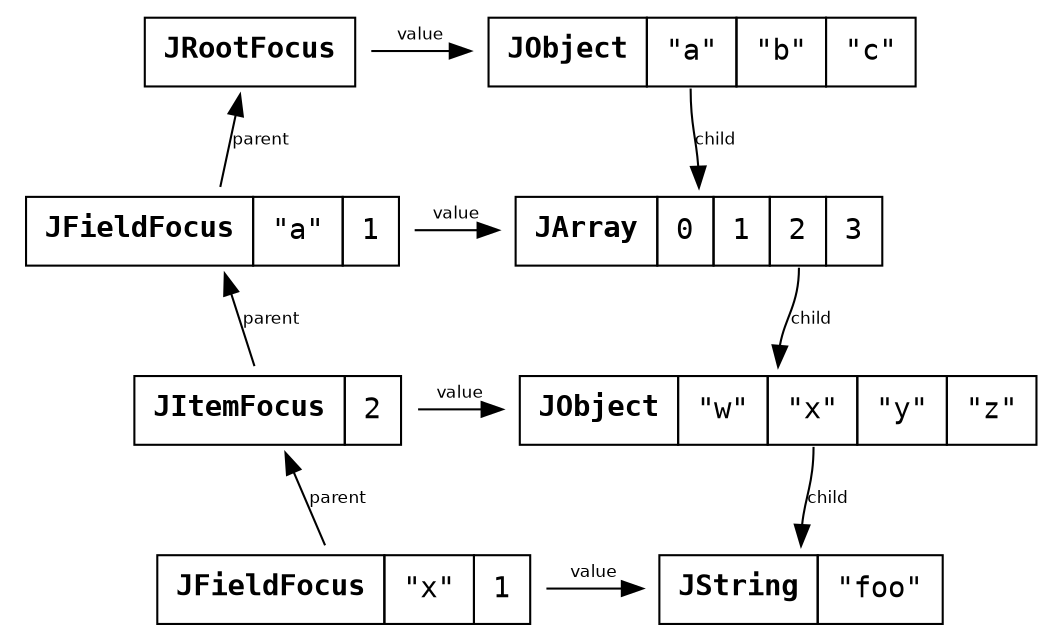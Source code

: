 digraph "blah" {
    node[fontname=Courier]
    node [shape=plaintext]
    edge [fontsize="8pt", fontname=Helvetica]

    subgraph R1 {
        rank=same
        A1 [label=<
            <TABLE BORDER="0" CELLBORDER="1" CELLSPACING="0" CELLPADDING="8">
              <TR>
                <TD><B>JObject</B></TD>
                <TD PORT="from">"a"</TD>
                <TD>"b"</TD>
                <TD>"c"</TD>
              </TR>
            </TABLE>
        >]
        F1 [label=<
            <TABLE BORDER="0" CELLBORDER="1" CELLSPACING="0" CELLPADDING="8">
              <TR>
                <TD><B>JRootFocus</B></TD>
              </TR>
            </TABLE>
        >]
    }

    subgraph R2 {
        rank=same
        A2 [label=<
            <TABLE BORDER="0" CELLBORDER="1" CELLSPACING="0" CELLPADDING="8">
              <TR>
                <TD><B>JArray</B></TD>
                <TD>0</TD>
                <TD>1</TD>
                <TD PORT="from">2</TD>
                <TD>3</TD>
              </TR>
            </TABLE>
        >]
        F2 [label=<
            <TABLE BORDER="0" CELLBORDER="1" CELLSPACING="0" CELLPADDING="8">
              <TR>
                <TD><B>JFieldFocus</B></TD>
                <TD>"a"</TD>
                <TD>1</TD>
              </TR>
            </TABLE>
        >]
    }

    subgraph R3 {
        rank=same
        A3 [label=<
            <TABLE BORDER="0" CELLBORDER="1" CELLSPACING="0" CELLPADDING="8">
              <TR>
                <TD><B>JObject</B></TD>
                <TD>"w"</TD>
                <TD PORT="from">"x"</TD>
                <TD>"y"</TD>
                <TD>"z"</TD>
              </TR>
            </TABLE>
        >]
        F3 [label=<
            <TABLE BORDER="0" CELLBORDER="1" CELLSPACING="0" CELLPADDING="8">
              <TR>
                <TD><B>JItemFocus</B></TD>
                <TD>2</TD>
              </TR>
            </TABLE>
        >]
    }

    subgraph R4 {
        rank=same
        A4 [label=<
            <TABLE BORDER="0" CELLBORDER="1" CELLSPACING="0" CELLPADDING="8">
              <TR>
                <TD><B>JString</B></TD>
                <TD>"foo"</TD>
              </TR>
            </TABLE>
        >]
        F4 [label=<
            <TABLE BORDER="0" CELLBORDER="1" CELLSPACING="0" CELLPADDING="8">
              <TR>
                <TD><B>JFieldFocus</B></TD>
                <TD>"x"</TD>
                <TD>1</TD>
              </TR>
            </TABLE>
        >]
    }

    A1:from:s -> A2:n [label=child]
    A2:from:s -> A3:n [label=child]
    A3:from:s -> A4:n [label=child]


    F1 -> A1 [label=value]
    F2 -> A2 [label=value]
    F3 -> A3 [label=value]
    F4 -> A4 [label=value]

//    F4 -> F3 -> F2 -> F1 [constraint=false]
    F1 -> F2 -> F3 -> F4 [dir=back, label=parent]

}